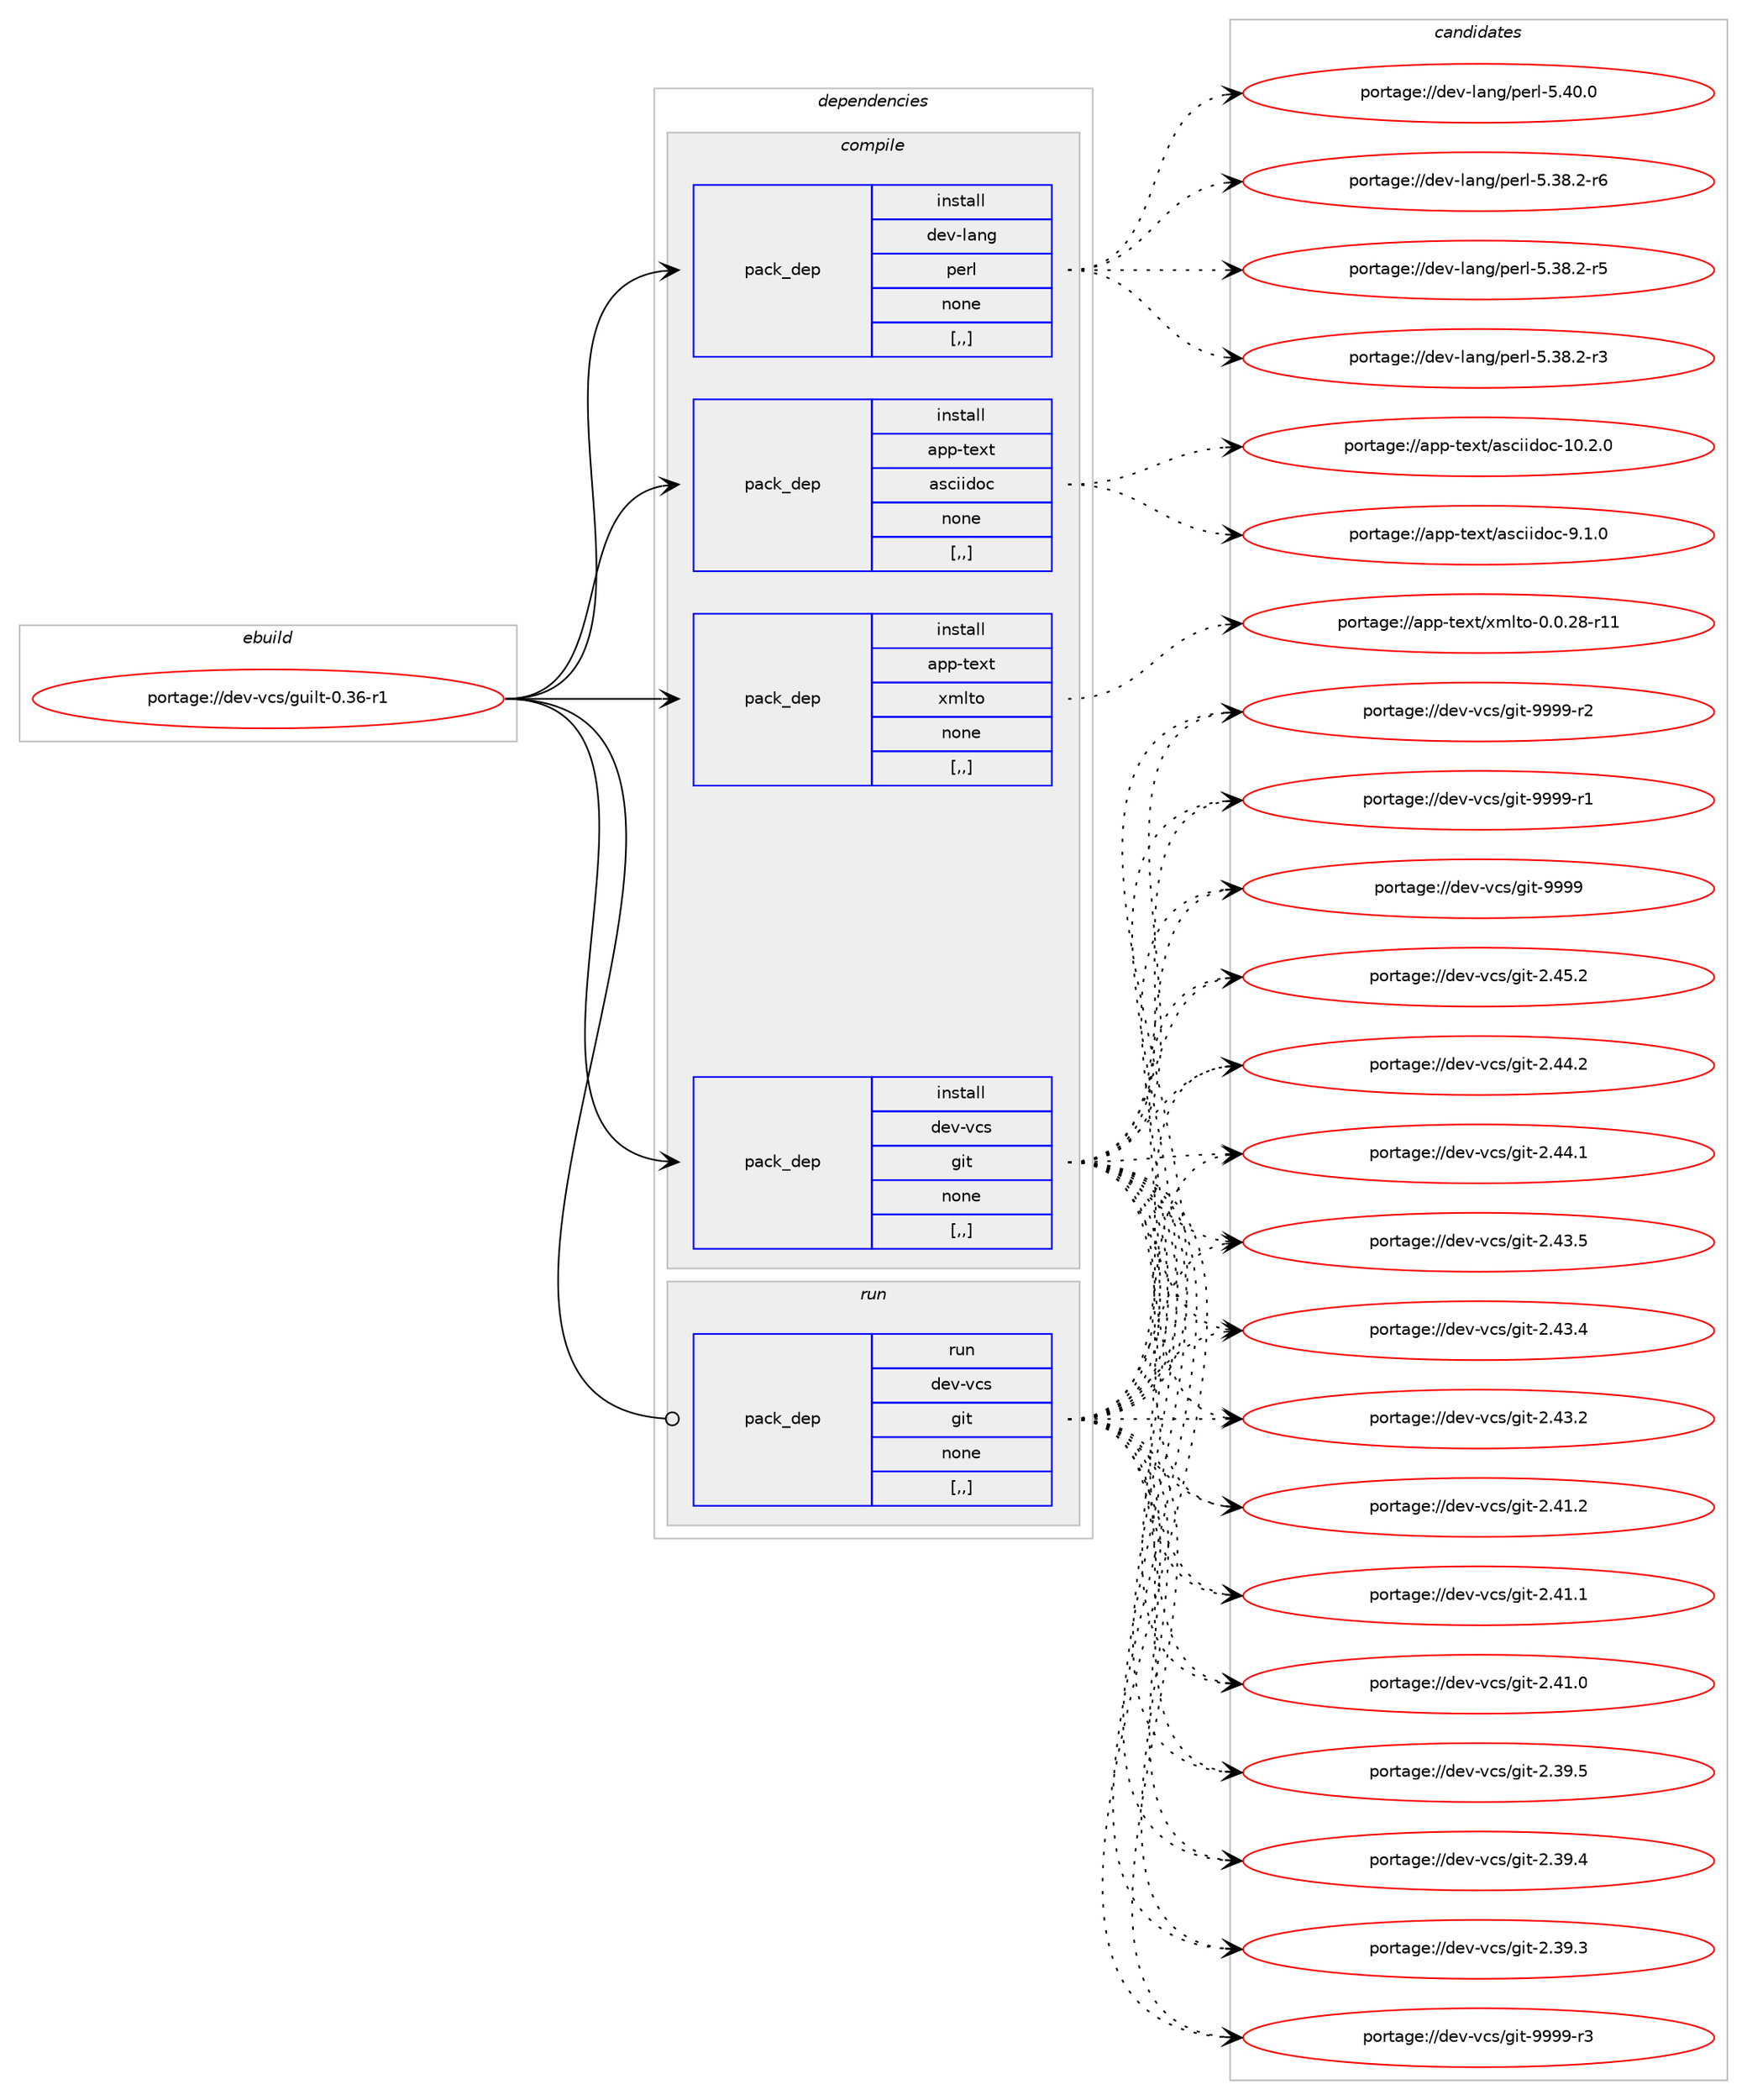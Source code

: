 digraph prolog {

# *************
# Graph options
# *************

newrank=true;
concentrate=true;
compound=true;
graph [rankdir=LR,fontname=Helvetica,fontsize=10,ranksep=1.5];#, ranksep=2.5, nodesep=0.2];
edge  [arrowhead=vee];
node  [fontname=Helvetica,fontsize=10];

# **********
# The ebuild
# **********

subgraph cluster_leftcol {
color=gray;
label=<<i>ebuild</i>>;
id [label="portage://dev-vcs/guilt-0.36-r1", color=red, width=4, href="../dev-vcs/guilt-0.36-r1.svg"];
}

# ****************
# The dependencies
# ****************

subgraph cluster_midcol {
color=gray;
label=<<i>dependencies</i>>;
subgraph cluster_compile {
fillcolor="#eeeeee";
style=filled;
label=<<i>compile</i>>;
subgraph pack158482 {
dependency222477 [label=<<TABLE BORDER="0" CELLBORDER="1" CELLSPACING="0" CELLPADDING="4" WIDTH="220"><TR><TD ROWSPAN="6" CELLPADDING="30">pack_dep</TD></TR><TR><TD WIDTH="110">install</TD></TR><TR><TD>app-text</TD></TR><TR><TD>asciidoc</TD></TR><TR><TD>none</TD></TR><TR><TD>[,,]</TD></TR></TABLE>>, shape=none, color=blue];
}
id:e -> dependency222477:w [weight=20,style="solid",arrowhead="vee"];
subgraph pack158483 {
dependency222478 [label=<<TABLE BORDER="0" CELLBORDER="1" CELLSPACING="0" CELLPADDING="4" WIDTH="220"><TR><TD ROWSPAN="6" CELLPADDING="30">pack_dep</TD></TR><TR><TD WIDTH="110">install</TD></TR><TR><TD>app-text</TD></TR><TR><TD>xmlto</TD></TR><TR><TD>none</TD></TR><TR><TD>[,,]</TD></TR></TABLE>>, shape=none, color=blue];
}
id:e -> dependency222478:w [weight=20,style="solid",arrowhead="vee"];
subgraph pack158484 {
dependency222479 [label=<<TABLE BORDER="0" CELLBORDER="1" CELLSPACING="0" CELLPADDING="4" WIDTH="220"><TR><TD ROWSPAN="6" CELLPADDING="30">pack_dep</TD></TR><TR><TD WIDTH="110">install</TD></TR><TR><TD>dev-lang</TD></TR><TR><TD>perl</TD></TR><TR><TD>none</TD></TR><TR><TD>[,,]</TD></TR></TABLE>>, shape=none, color=blue];
}
id:e -> dependency222479:w [weight=20,style="solid",arrowhead="vee"];
subgraph pack158485 {
dependency222480 [label=<<TABLE BORDER="0" CELLBORDER="1" CELLSPACING="0" CELLPADDING="4" WIDTH="220"><TR><TD ROWSPAN="6" CELLPADDING="30">pack_dep</TD></TR><TR><TD WIDTH="110">install</TD></TR><TR><TD>dev-vcs</TD></TR><TR><TD>git</TD></TR><TR><TD>none</TD></TR><TR><TD>[,,]</TD></TR></TABLE>>, shape=none, color=blue];
}
id:e -> dependency222480:w [weight=20,style="solid",arrowhead="vee"];
}
subgraph cluster_compileandrun {
fillcolor="#eeeeee";
style=filled;
label=<<i>compile and run</i>>;
}
subgraph cluster_run {
fillcolor="#eeeeee";
style=filled;
label=<<i>run</i>>;
subgraph pack158486 {
dependency222481 [label=<<TABLE BORDER="0" CELLBORDER="1" CELLSPACING="0" CELLPADDING="4" WIDTH="220"><TR><TD ROWSPAN="6" CELLPADDING="30">pack_dep</TD></TR><TR><TD WIDTH="110">run</TD></TR><TR><TD>dev-vcs</TD></TR><TR><TD>git</TD></TR><TR><TD>none</TD></TR><TR><TD>[,,]</TD></TR></TABLE>>, shape=none, color=blue];
}
id:e -> dependency222481:w [weight=20,style="solid",arrowhead="odot"];
}
}

# **************
# The candidates
# **************

subgraph cluster_choices {
rank=same;
color=gray;
label=<<i>candidates</i>>;

subgraph choice158482 {
color=black;
nodesep=1;
choice97112112451161011201164797115991051051001119945494846504648 [label="portage://app-text/asciidoc-10.2.0", color=red, width=4,href="../app-text/asciidoc-10.2.0.svg"];
choice971121124511610112011647971159910510510011199455746494648 [label="portage://app-text/asciidoc-9.1.0", color=red, width=4,href="../app-text/asciidoc-9.1.0.svg"];
dependency222477:e -> choice97112112451161011201164797115991051051001119945494846504648:w [style=dotted,weight="100"];
dependency222477:e -> choice971121124511610112011647971159910510510011199455746494648:w [style=dotted,weight="100"];
}
subgraph choice158483 {
color=black;
nodesep=1;
choice97112112451161011201164712010910811611145484648465056451144949 [label="portage://app-text/xmlto-0.0.28-r11", color=red, width=4,href="../app-text/xmlto-0.0.28-r11.svg"];
dependency222478:e -> choice97112112451161011201164712010910811611145484648465056451144949:w [style=dotted,weight="100"];
}
subgraph choice158484 {
color=black;
nodesep=1;
choice10010111845108971101034711210111410845534652484648 [label="portage://dev-lang/perl-5.40.0", color=red, width=4,href="../dev-lang/perl-5.40.0.svg"];
choice100101118451089711010347112101114108455346515646504511454 [label="portage://dev-lang/perl-5.38.2-r6", color=red, width=4,href="../dev-lang/perl-5.38.2-r6.svg"];
choice100101118451089711010347112101114108455346515646504511453 [label="portage://dev-lang/perl-5.38.2-r5", color=red, width=4,href="../dev-lang/perl-5.38.2-r5.svg"];
choice100101118451089711010347112101114108455346515646504511451 [label="portage://dev-lang/perl-5.38.2-r3", color=red, width=4,href="../dev-lang/perl-5.38.2-r3.svg"];
dependency222479:e -> choice10010111845108971101034711210111410845534652484648:w [style=dotted,weight="100"];
dependency222479:e -> choice100101118451089711010347112101114108455346515646504511454:w [style=dotted,weight="100"];
dependency222479:e -> choice100101118451089711010347112101114108455346515646504511453:w [style=dotted,weight="100"];
dependency222479:e -> choice100101118451089711010347112101114108455346515646504511451:w [style=dotted,weight="100"];
}
subgraph choice158485 {
color=black;
nodesep=1;
choice10010111845118991154710310511645575757574511451 [label="portage://dev-vcs/git-9999-r3", color=red, width=4,href="../dev-vcs/git-9999-r3.svg"];
choice10010111845118991154710310511645575757574511450 [label="portage://dev-vcs/git-9999-r2", color=red, width=4,href="../dev-vcs/git-9999-r2.svg"];
choice10010111845118991154710310511645575757574511449 [label="portage://dev-vcs/git-9999-r1", color=red, width=4,href="../dev-vcs/git-9999-r1.svg"];
choice1001011184511899115471031051164557575757 [label="portage://dev-vcs/git-9999", color=red, width=4,href="../dev-vcs/git-9999.svg"];
choice10010111845118991154710310511645504652534650 [label="portage://dev-vcs/git-2.45.2", color=red, width=4,href="../dev-vcs/git-2.45.2.svg"];
choice10010111845118991154710310511645504652524650 [label="portage://dev-vcs/git-2.44.2", color=red, width=4,href="../dev-vcs/git-2.44.2.svg"];
choice10010111845118991154710310511645504652524649 [label="portage://dev-vcs/git-2.44.1", color=red, width=4,href="../dev-vcs/git-2.44.1.svg"];
choice10010111845118991154710310511645504652514653 [label="portage://dev-vcs/git-2.43.5", color=red, width=4,href="../dev-vcs/git-2.43.5.svg"];
choice10010111845118991154710310511645504652514652 [label="portage://dev-vcs/git-2.43.4", color=red, width=4,href="../dev-vcs/git-2.43.4.svg"];
choice10010111845118991154710310511645504652514650 [label="portage://dev-vcs/git-2.43.2", color=red, width=4,href="../dev-vcs/git-2.43.2.svg"];
choice10010111845118991154710310511645504652494650 [label="portage://dev-vcs/git-2.41.2", color=red, width=4,href="../dev-vcs/git-2.41.2.svg"];
choice10010111845118991154710310511645504652494649 [label="portage://dev-vcs/git-2.41.1", color=red, width=4,href="../dev-vcs/git-2.41.1.svg"];
choice10010111845118991154710310511645504652494648 [label="portage://dev-vcs/git-2.41.0", color=red, width=4,href="../dev-vcs/git-2.41.0.svg"];
choice10010111845118991154710310511645504651574653 [label="portage://dev-vcs/git-2.39.5", color=red, width=4,href="../dev-vcs/git-2.39.5.svg"];
choice10010111845118991154710310511645504651574652 [label="portage://dev-vcs/git-2.39.4", color=red, width=4,href="../dev-vcs/git-2.39.4.svg"];
choice10010111845118991154710310511645504651574651 [label="portage://dev-vcs/git-2.39.3", color=red, width=4,href="../dev-vcs/git-2.39.3.svg"];
dependency222480:e -> choice10010111845118991154710310511645575757574511451:w [style=dotted,weight="100"];
dependency222480:e -> choice10010111845118991154710310511645575757574511450:w [style=dotted,weight="100"];
dependency222480:e -> choice10010111845118991154710310511645575757574511449:w [style=dotted,weight="100"];
dependency222480:e -> choice1001011184511899115471031051164557575757:w [style=dotted,weight="100"];
dependency222480:e -> choice10010111845118991154710310511645504652534650:w [style=dotted,weight="100"];
dependency222480:e -> choice10010111845118991154710310511645504652524650:w [style=dotted,weight="100"];
dependency222480:e -> choice10010111845118991154710310511645504652524649:w [style=dotted,weight="100"];
dependency222480:e -> choice10010111845118991154710310511645504652514653:w [style=dotted,weight="100"];
dependency222480:e -> choice10010111845118991154710310511645504652514652:w [style=dotted,weight="100"];
dependency222480:e -> choice10010111845118991154710310511645504652514650:w [style=dotted,weight="100"];
dependency222480:e -> choice10010111845118991154710310511645504652494650:w [style=dotted,weight="100"];
dependency222480:e -> choice10010111845118991154710310511645504652494649:w [style=dotted,weight="100"];
dependency222480:e -> choice10010111845118991154710310511645504652494648:w [style=dotted,weight="100"];
dependency222480:e -> choice10010111845118991154710310511645504651574653:w [style=dotted,weight="100"];
dependency222480:e -> choice10010111845118991154710310511645504651574652:w [style=dotted,weight="100"];
dependency222480:e -> choice10010111845118991154710310511645504651574651:w [style=dotted,weight="100"];
}
subgraph choice158486 {
color=black;
nodesep=1;
choice10010111845118991154710310511645575757574511451 [label="portage://dev-vcs/git-9999-r3", color=red, width=4,href="../dev-vcs/git-9999-r3.svg"];
choice10010111845118991154710310511645575757574511450 [label="portage://dev-vcs/git-9999-r2", color=red, width=4,href="../dev-vcs/git-9999-r2.svg"];
choice10010111845118991154710310511645575757574511449 [label="portage://dev-vcs/git-9999-r1", color=red, width=4,href="../dev-vcs/git-9999-r1.svg"];
choice1001011184511899115471031051164557575757 [label="portage://dev-vcs/git-9999", color=red, width=4,href="../dev-vcs/git-9999.svg"];
choice10010111845118991154710310511645504652534650 [label="portage://dev-vcs/git-2.45.2", color=red, width=4,href="../dev-vcs/git-2.45.2.svg"];
choice10010111845118991154710310511645504652524650 [label="portage://dev-vcs/git-2.44.2", color=red, width=4,href="../dev-vcs/git-2.44.2.svg"];
choice10010111845118991154710310511645504652524649 [label="portage://dev-vcs/git-2.44.1", color=red, width=4,href="../dev-vcs/git-2.44.1.svg"];
choice10010111845118991154710310511645504652514653 [label="portage://dev-vcs/git-2.43.5", color=red, width=4,href="../dev-vcs/git-2.43.5.svg"];
choice10010111845118991154710310511645504652514652 [label="portage://dev-vcs/git-2.43.4", color=red, width=4,href="../dev-vcs/git-2.43.4.svg"];
choice10010111845118991154710310511645504652514650 [label="portage://dev-vcs/git-2.43.2", color=red, width=4,href="../dev-vcs/git-2.43.2.svg"];
choice10010111845118991154710310511645504652494650 [label="portage://dev-vcs/git-2.41.2", color=red, width=4,href="../dev-vcs/git-2.41.2.svg"];
choice10010111845118991154710310511645504652494649 [label="portage://dev-vcs/git-2.41.1", color=red, width=4,href="../dev-vcs/git-2.41.1.svg"];
choice10010111845118991154710310511645504652494648 [label="portage://dev-vcs/git-2.41.0", color=red, width=4,href="../dev-vcs/git-2.41.0.svg"];
choice10010111845118991154710310511645504651574653 [label="portage://dev-vcs/git-2.39.5", color=red, width=4,href="../dev-vcs/git-2.39.5.svg"];
choice10010111845118991154710310511645504651574652 [label="portage://dev-vcs/git-2.39.4", color=red, width=4,href="../dev-vcs/git-2.39.4.svg"];
choice10010111845118991154710310511645504651574651 [label="portage://dev-vcs/git-2.39.3", color=red, width=4,href="../dev-vcs/git-2.39.3.svg"];
dependency222481:e -> choice10010111845118991154710310511645575757574511451:w [style=dotted,weight="100"];
dependency222481:e -> choice10010111845118991154710310511645575757574511450:w [style=dotted,weight="100"];
dependency222481:e -> choice10010111845118991154710310511645575757574511449:w [style=dotted,weight="100"];
dependency222481:e -> choice1001011184511899115471031051164557575757:w [style=dotted,weight="100"];
dependency222481:e -> choice10010111845118991154710310511645504652534650:w [style=dotted,weight="100"];
dependency222481:e -> choice10010111845118991154710310511645504652524650:w [style=dotted,weight="100"];
dependency222481:e -> choice10010111845118991154710310511645504652524649:w [style=dotted,weight="100"];
dependency222481:e -> choice10010111845118991154710310511645504652514653:w [style=dotted,weight="100"];
dependency222481:e -> choice10010111845118991154710310511645504652514652:w [style=dotted,weight="100"];
dependency222481:e -> choice10010111845118991154710310511645504652514650:w [style=dotted,weight="100"];
dependency222481:e -> choice10010111845118991154710310511645504652494650:w [style=dotted,weight="100"];
dependency222481:e -> choice10010111845118991154710310511645504652494649:w [style=dotted,weight="100"];
dependency222481:e -> choice10010111845118991154710310511645504652494648:w [style=dotted,weight="100"];
dependency222481:e -> choice10010111845118991154710310511645504651574653:w [style=dotted,weight="100"];
dependency222481:e -> choice10010111845118991154710310511645504651574652:w [style=dotted,weight="100"];
dependency222481:e -> choice10010111845118991154710310511645504651574651:w [style=dotted,weight="100"];
}
}

}

